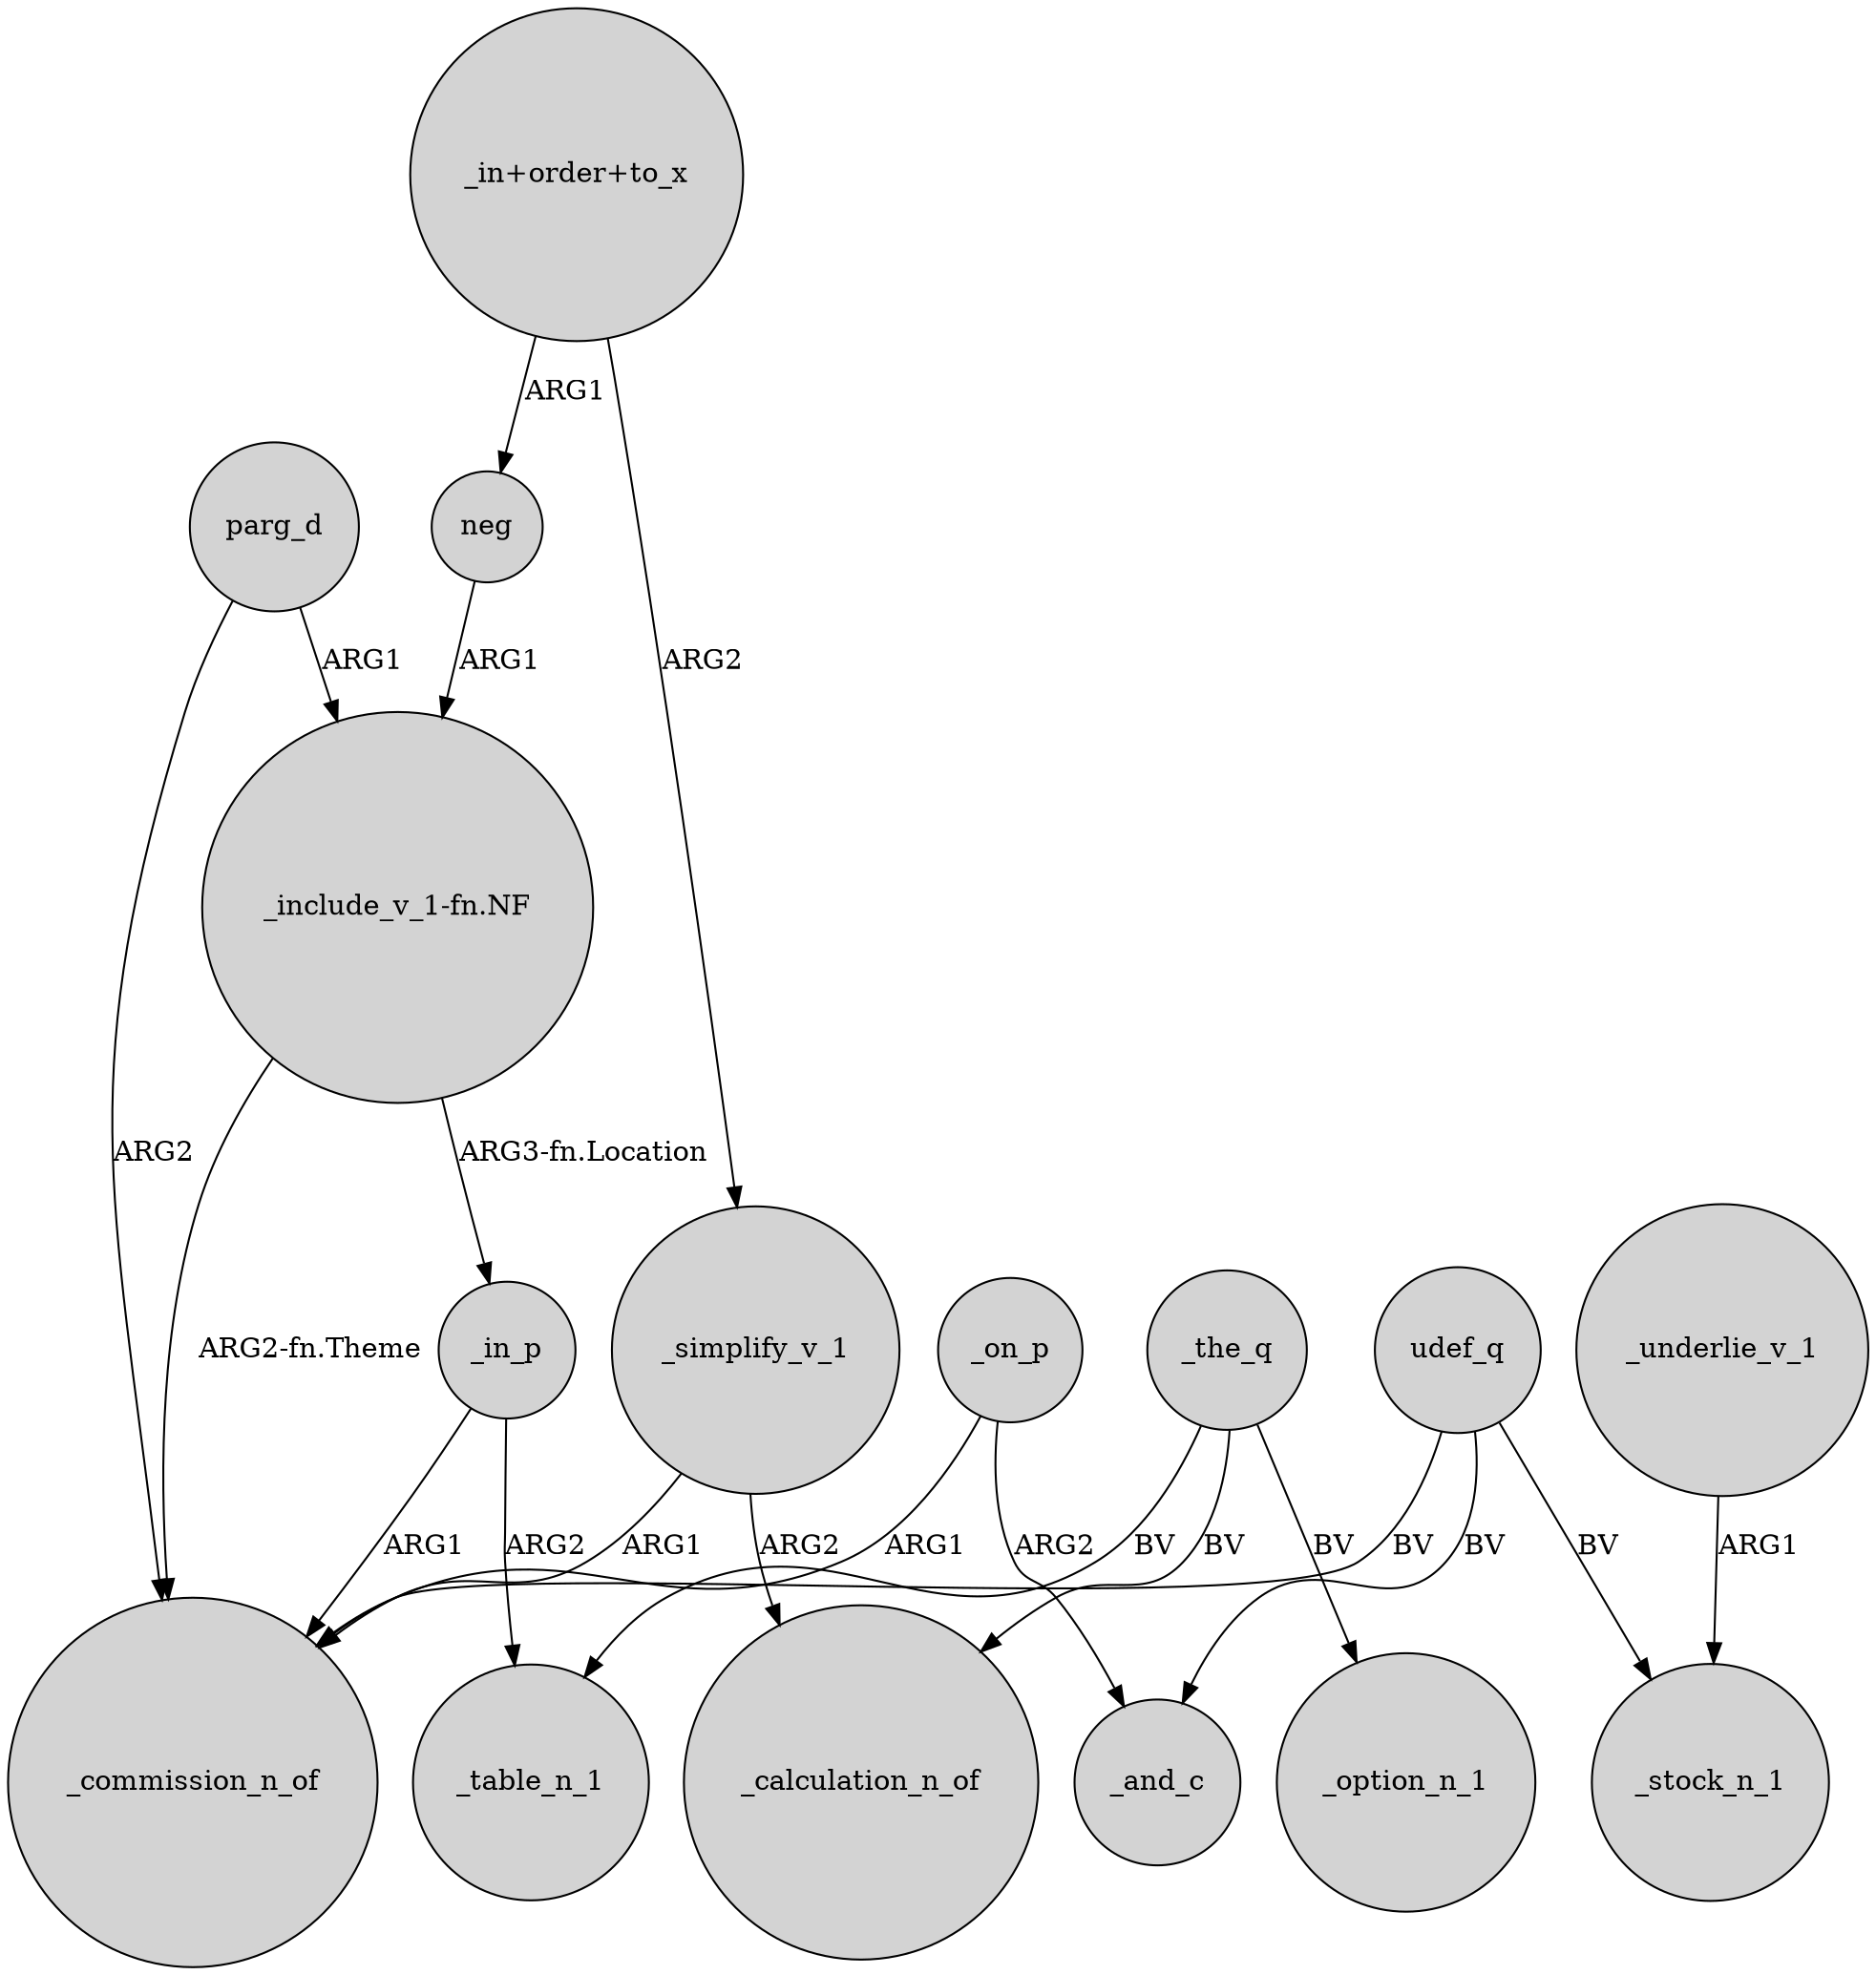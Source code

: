 digraph {
	node [shape=circle style=filled]
	_in_p -> _commission_n_of [label=ARG1]
	"_include_v_1-fn.NF" -> _commission_n_of [label="ARG2-fn.Theme"]
	parg_d -> _commission_n_of [label=ARG2]
	"_in+order+to_x" -> _simplify_v_1 [label=ARG2]
	_on_p -> _commission_n_of [label=ARG1]
	_the_q -> _option_n_1 [label=BV]
	_the_q -> _table_n_1 [label=BV]
	_underlie_v_1 -> _stock_n_1 [label=ARG1]
	_in_p -> _table_n_1 [label=ARG2]
	udef_q -> _stock_n_1 [label=BV]
	_the_q -> _calculation_n_of [label=BV]
	"_in+order+to_x" -> neg [label=ARG1]
	udef_q -> _commission_n_of [label=BV]
	_simplify_v_1 -> _commission_n_of [label=ARG1]
	_on_p -> _and_c [label=ARG2]
	neg -> "_include_v_1-fn.NF" [label=ARG1]
	udef_q -> _and_c [label=BV]
	_simplify_v_1 -> _calculation_n_of [label=ARG2]
	parg_d -> "_include_v_1-fn.NF" [label=ARG1]
	"_include_v_1-fn.NF" -> _in_p [label="ARG3-fn.Location"]
}
